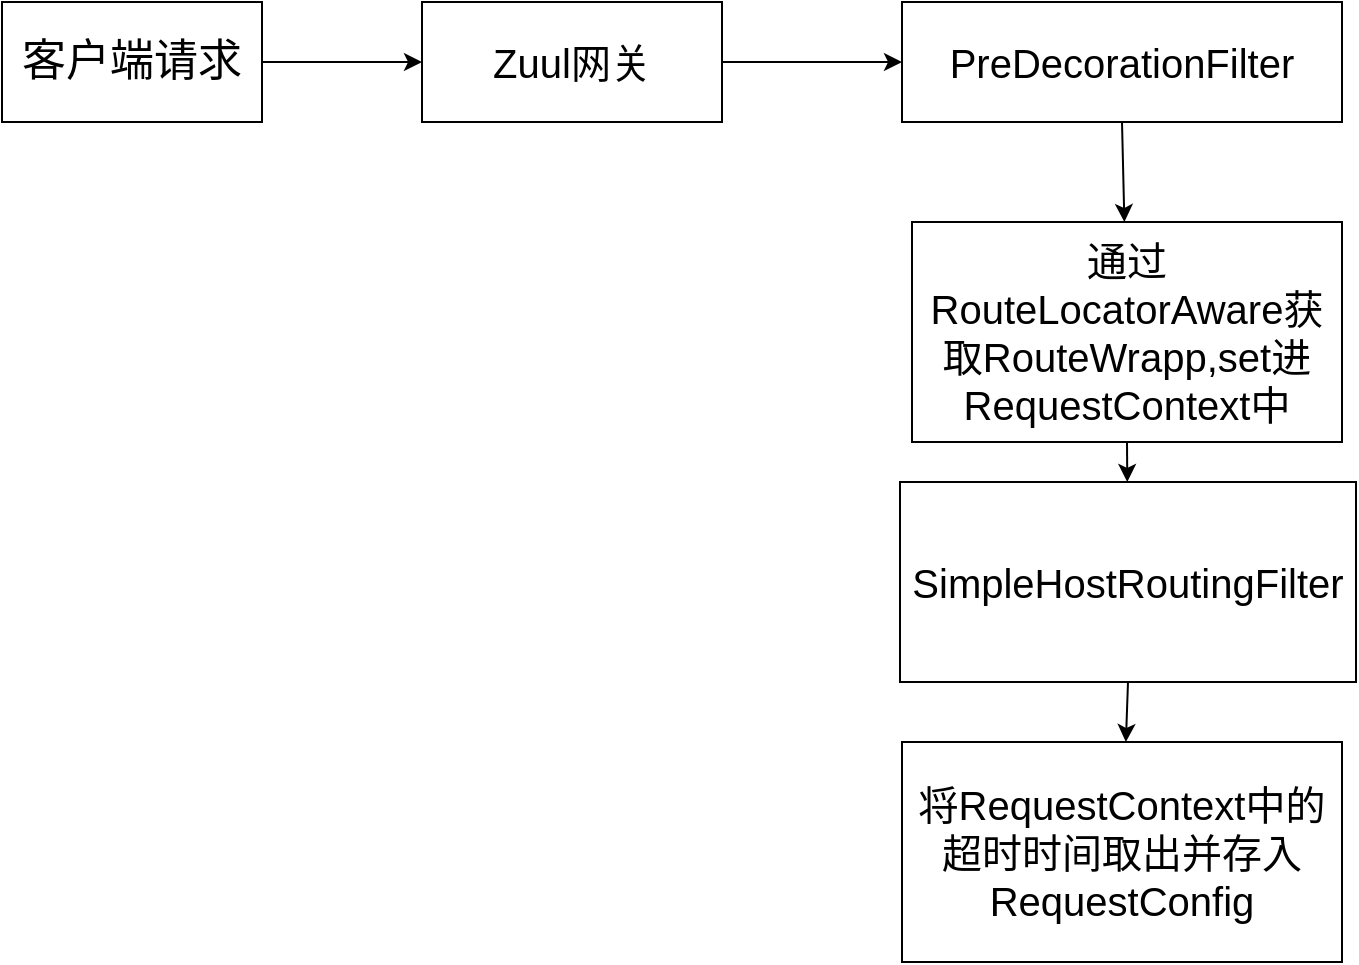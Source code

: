 <mxfile version="10.5.8" type="github"><diagram id="agb9QejOF3Fe25orsF4g" name="Page-1"><mxGraphModel dx="1394" dy="765" grid="1" gridSize="20" guides="1" tooltips="1" connect="1" arrows="1" fold="1" page="1" pageScale="1" pageWidth="827" pageHeight="1169" math="0" shadow="0"><root><mxCell id="0"/><mxCell id="1" parent="0"/><mxCell id="w747U0dF1OM1zIxsG0JM-1" value="&lt;font style=&quot;font-size: 22px&quot;&gt;客户端请求&lt;/font&gt;" style="rounded=0;whiteSpace=wrap;html=1;" parent="1" vertex="1"><mxGeometry x="90" y="120" width="130" height="60" as="geometry"/></mxCell><mxCell id="w747U0dF1OM1zIxsG0JM-2" value="" style="endArrow=classic;html=1;exitX=1;exitY=0.5;exitDx=0;exitDy=0;" parent="1" source="w747U0dF1OM1zIxsG0JM-1" edge="1"><mxGeometry width="50" height="50" relative="1" as="geometry"><mxPoint x="240" y="175" as="sourcePoint"/><mxPoint x="300" y="150" as="targetPoint"/></mxGeometry></mxCell><mxCell id="w747U0dF1OM1zIxsG0JM-3" value="&lt;font style=&quot;font-size: 20px&quot;&gt;Zuul网关&lt;/font&gt;" style="rounded=0;whiteSpace=wrap;html=1;" parent="1" vertex="1"><mxGeometry x="300" y="120" width="150" height="60" as="geometry"/></mxCell><mxCell id="w747U0dF1OM1zIxsG0JM-4" value="&lt;font style=&quot;font-size: 20px&quot;&gt;PreDecorationFilter&lt;/font&gt;" style="rounded=0;whiteSpace=wrap;html=1;" parent="1" vertex="1"><mxGeometry x="540" y="120" width="220" height="60" as="geometry"/></mxCell><mxCell id="w747U0dF1OM1zIxsG0JM-7" value="" style="endArrow=classic;html=1;exitX=1;exitY=0.5;exitDx=0;exitDy=0;entryX=0;entryY=0.5;entryDx=0;entryDy=0;" parent="1" source="w747U0dF1OM1zIxsG0JM-3" target="w747U0dF1OM1zIxsG0JM-4" edge="1"><mxGeometry width="50" height="50" relative="1" as="geometry"><mxPoint x="100" y="270" as="sourcePoint"/><mxPoint x="150" y="220" as="targetPoint"/></mxGeometry></mxCell><mxCell id="w747U0dF1OM1zIxsG0JM-8" value="" style="endArrow=classic;html=1;exitX=0.5;exitY=1;exitDx=0;exitDy=0;" parent="1" source="w747U0dF1OM1zIxsG0JM-4" target="w747U0dF1OM1zIxsG0JM-9" edge="1"><mxGeometry width="50" height="50" relative="1" as="geometry"><mxPoint x="100" y="270" as="sourcePoint"/><mxPoint x="650" y="260" as="targetPoint"/></mxGeometry></mxCell><mxCell id="w747U0dF1OM1zIxsG0JM-9" value="&lt;font style=&quot;font-size: 20px&quot;&gt;通过&lt;span&gt;RouteLocatorAware获取&lt;/span&gt;&lt;/font&gt;&lt;span&gt;&lt;font style=&quot;font-size: 20px&quot;&gt;RouteWrapp,set进RequestContext中&lt;/font&gt;&lt;/span&gt;" style="rounded=0;whiteSpace=wrap;html=1;" parent="1" vertex="1"><mxGeometry x="545" y="230" width="215" height="110" as="geometry"/></mxCell><mxCell id="w747U0dF1OM1zIxsG0JM-10" value="&lt;font style=&quot;font-size: 20px&quot;&gt;SimpleHostRoutingFilter&lt;/font&gt;" style="rounded=0;whiteSpace=wrap;html=1;" parent="1" vertex="1"><mxGeometry x="539" y="360" width="228" height="100" as="geometry"/></mxCell><mxCell id="w747U0dF1OM1zIxsG0JM-11" value="" style="endArrow=classic;html=1;exitX=0.5;exitY=1;exitDx=0;exitDy=0;" parent="1" source="w747U0dF1OM1zIxsG0JM-9" target="w747U0dF1OM1zIxsG0JM-10" edge="1"><mxGeometry width="50" height="50" relative="1" as="geometry"><mxPoint x="100" y="510" as="sourcePoint"/><mxPoint x="150" y="460" as="targetPoint"/></mxGeometry></mxCell><mxCell id="w747U0dF1OM1zIxsG0JM-12" value="" style="endArrow=classic;html=1;exitX=0.5;exitY=1;exitDx=0;exitDy=0;" parent="1" source="w747U0dF1OM1zIxsG0JM-10" target="w747U0dF1OM1zIxsG0JM-13" edge="1"><mxGeometry width="50" height="50" relative="1" as="geometry"><mxPoint x="100" y="550" as="sourcePoint"/><mxPoint x="653" y="520" as="targetPoint"/></mxGeometry></mxCell><mxCell id="w747U0dF1OM1zIxsG0JM-13" value="&lt;span style=&quot;font-size: 20px&quot;&gt;将RequestContext中的超时时间取出并存入&lt;/span&gt;&lt;span&gt;&lt;font style=&quot;font-size: 20px&quot;&gt;RequestConfig&lt;/font&gt;&lt;/span&gt;" style="rounded=0;whiteSpace=wrap;html=1;" parent="1" vertex="1"><mxGeometry x="540" y="490" width="220" height="110" as="geometry"/></mxCell></root></mxGraphModel></diagram></mxfile>